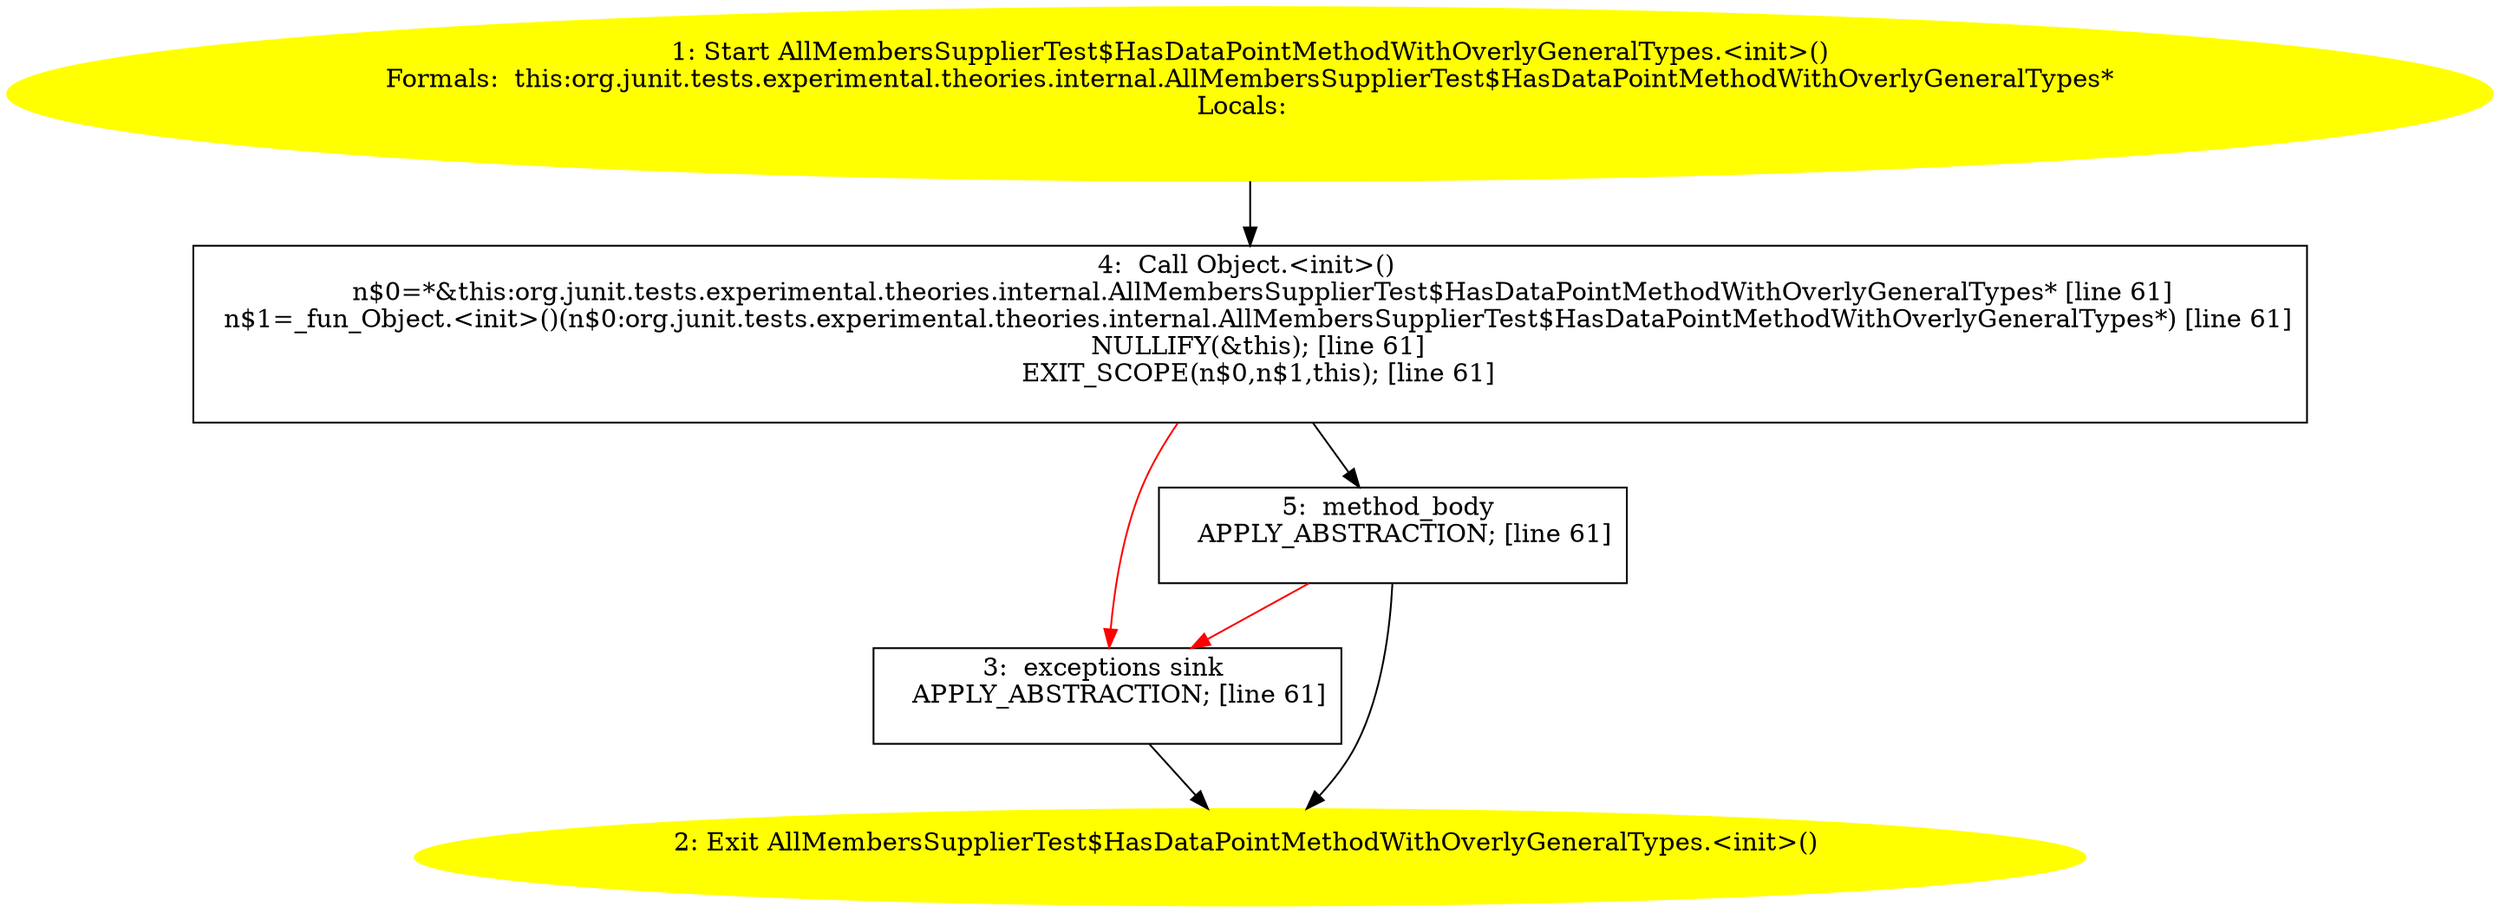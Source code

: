 /* @generated */
digraph cfg {
"org.junit.tests.experimental.theories.internal.AllMembersSupplierTest$HasDataPointMethodWithOverlyGe.dfbf0672f926f605af0ba07fad78dd3a_1" [label="1: Start AllMembersSupplierTest$HasDataPointMethodWithOverlyGeneralTypes.<init>()\nFormals:  this:org.junit.tests.experimental.theories.internal.AllMembersSupplierTest$HasDataPointMethodWithOverlyGeneralTypes*\nLocals:  \n  " color=yellow style=filled]
	

	 "org.junit.tests.experimental.theories.internal.AllMembersSupplierTest$HasDataPointMethodWithOverlyGe.dfbf0672f926f605af0ba07fad78dd3a_1" -> "org.junit.tests.experimental.theories.internal.AllMembersSupplierTest$HasDataPointMethodWithOverlyGe.dfbf0672f926f605af0ba07fad78dd3a_4" ;
"org.junit.tests.experimental.theories.internal.AllMembersSupplierTest$HasDataPointMethodWithOverlyGe.dfbf0672f926f605af0ba07fad78dd3a_2" [label="2: Exit AllMembersSupplierTest$HasDataPointMethodWithOverlyGeneralTypes.<init>() \n  " color=yellow style=filled]
	

"org.junit.tests.experimental.theories.internal.AllMembersSupplierTest$HasDataPointMethodWithOverlyGe.dfbf0672f926f605af0ba07fad78dd3a_3" [label="3:  exceptions sink \n   APPLY_ABSTRACTION; [line 61]\n " shape="box"]
	

	 "org.junit.tests.experimental.theories.internal.AllMembersSupplierTest$HasDataPointMethodWithOverlyGe.dfbf0672f926f605af0ba07fad78dd3a_3" -> "org.junit.tests.experimental.theories.internal.AllMembersSupplierTest$HasDataPointMethodWithOverlyGe.dfbf0672f926f605af0ba07fad78dd3a_2" ;
"org.junit.tests.experimental.theories.internal.AllMembersSupplierTest$HasDataPointMethodWithOverlyGe.dfbf0672f926f605af0ba07fad78dd3a_4" [label="4:  Call Object.<init>() \n   n$0=*&this:org.junit.tests.experimental.theories.internal.AllMembersSupplierTest$HasDataPointMethodWithOverlyGeneralTypes* [line 61]\n  n$1=_fun_Object.<init>()(n$0:org.junit.tests.experimental.theories.internal.AllMembersSupplierTest$HasDataPointMethodWithOverlyGeneralTypes*) [line 61]\n  NULLIFY(&this); [line 61]\n  EXIT_SCOPE(n$0,n$1,this); [line 61]\n " shape="box"]
	

	 "org.junit.tests.experimental.theories.internal.AllMembersSupplierTest$HasDataPointMethodWithOverlyGe.dfbf0672f926f605af0ba07fad78dd3a_4" -> "org.junit.tests.experimental.theories.internal.AllMembersSupplierTest$HasDataPointMethodWithOverlyGe.dfbf0672f926f605af0ba07fad78dd3a_5" ;
	 "org.junit.tests.experimental.theories.internal.AllMembersSupplierTest$HasDataPointMethodWithOverlyGe.dfbf0672f926f605af0ba07fad78dd3a_4" -> "org.junit.tests.experimental.theories.internal.AllMembersSupplierTest$HasDataPointMethodWithOverlyGe.dfbf0672f926f605af0ba07fad78dd3a_3" [color="red" ];
"org.junit.tests.experimental.theories.internal.AllMembersSupplierTest$HasDataPointMethodWithOverlyGe.dfbf0672f926f605af0ba07fad78dd3a_5" [label="5:  method_body \n   APPLY_ABSTRACTION; [line 61]\n " shape="box"]
	

	 "org.junit.tests.experimental.theories.internal.AllMembersSupplierTest$HasDataPointMethodWithOverlyGe.dfbf0672f926f605af0ba07fad78dd3a_5" -> "org.junit.tests.experimental.theories.internal.AllMembersSupplierTest$HasDataPointMethodWithOverlyGe.dfbf0672f926f605af0ba07fad78dd3a_2" ;
	 "org.junit.tests.experimental.theories.internal.AllMembersSupplierTest$HasDataPointMethodWithOverlyGe.dfbf0672f926f605af0ba07fad78dd3a_5" -> "org.junit.tests.experimental.theories.internal.AllMembersSupplierTest$HasDataPointMethodWithOverlyGe.dfbf0672f926f605af0ba07fad78dd3a_3" [color="red" ];
}
